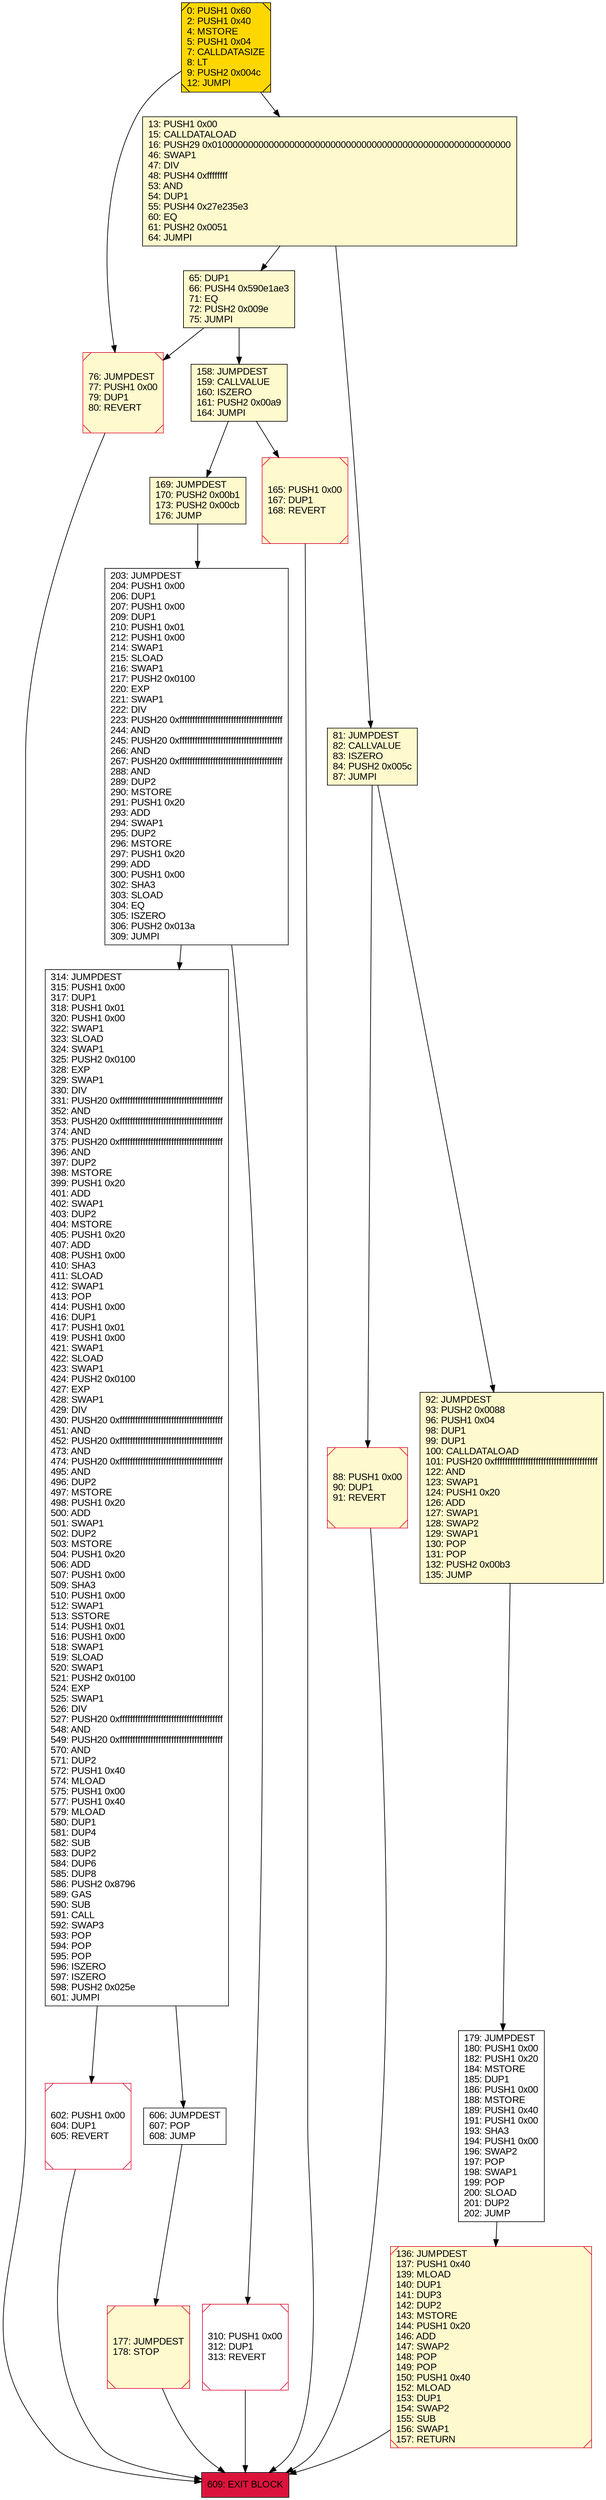 digraph G {
bgcolor=transparent rankdir=UD;
node [shape=box style=filled color=black fillcolor=white fontname=arial fontcolor=black];
609 [label="609: EXIT BLOCK\l" fillcolor=crimson ];
165 [label="165: PUSH1 0x00\l167: DUP1\l168: REVERT\l" fillcolor=lemonchiffon shape=Msquare color=crimson ];
177 [label="177: JUMPDEST\l178: STOP\l" fillcolor=lemonchiffon shape=Msquare color=crimson ];
0 [label="0: PUSH1 0x60\l2: PUSH1 0x40\l4: MSTORE\l5: PUSH1 0x04\l7: CALLDATASIZE\l8: LT\l9: PUSH2 0x004c\l12: JUMPI\l" fillcolor=lemonchiffon shape=Msquare fillcolor=gold ];
179 [label="179: JUMPDEST\l180: PUSH1 0x00\l182: PUSH1 0x20\l184: MSTORE\l185: DUP1\l186: PUSH1 0x00\l188: MSTORE\l189: PUSH1 0x40\l191: PUSH1 0x00\l193: SHA3\l194: PUSH1 0x00\l196: SWAP2\l197: POP\l198: SWAP1\l199: POP\l200: SLOAD\l201: DUP2\l202: JUMP\l" ];
76 [label="76: JUMPDEST\l77: PUSH1 0x00\l79: DUP1\l80: REVERT\l" fillcolor=lemonchiffon shape=Msquare color=crimson ];
203 [label="203: JUMPDEST\l204: PUSH1 0x00\l206: DUP1\l207: PUSH1 0x00\l209: DUP1\l210: PUSH1 0x01\l212: PUSH1 0x00\l214: SWAP1\l215: SLOAD\l216: SWAP1\l217: PUSH2 0x0100\l220: EXP\l221: SWAP1\l222: DIV\l223: PUSH20 0xffffffffffffffffffffffffffffffffffffffff\l244: AND\l245: PUSH20 0xffffffffffffffffffffffffffffffffffffffff\l266: AND\l267: PUSH20 0xffffffffffffffffffffffffffffffffffffffff\l288: AND\l289: DUP2\l290: MSTORE\l291: PUSH1 0x20\l293: ADD\l294: SWAP1\l295: DUP2\l296: MSTORE\l297: PUSH1 0x20\l299: ADD\l300: PUSH1 0x00\l302: SHA3\l303: SLOAD\l304: EQ\l305: ISZERO\l306: PUSH2 0x013a\l309: JUMPI\l" ];
81 [label="81: JUMPDEST\l82: CALLVALUE\l83: ISZERO\l84: PUSH2 0x005c\l87: JUMPI\l" fillcolor=lemonchiffon ];
158 [label="158: JUMPDEST\l159: CALLVALUE\l160: ISZERO\l161: PUSH2 0x00a9\l164: JUMPI\l" fillcolor=lemonchiffon ];
310 [label="310: PUSH1 0x00\l312: DUP1\l313: REVERT\l" shape=Msquare color=crimson ];
65 [label="65: DUP1\l66: PUSH4 0x590e1ae3\l71: EQ\l72: PUSH2 0x009e\l75: JUMPI\l" fillcolor=lemonchiffon ];
88 [label="88: PUSH1 0x00\l90: DUP1\l91: REVERT\l" fillcolor=lemonchiffon shape=Msquare color=crimson ];
606 [label="606: JUMPDEST\l607: POP\l608: JUMP\l" ];
169 [label="169: JUMPDEST\l170: PUSH2 0x00b1\l173: PUSH2 0x00cb\l176: JUMP\l" fillcolor=lemonchiffon ];
136 [label="136: JUMPDEST\l137: PUSH1 0x40\l139: MLOAD\l140: DUP1\l141: DUP3\l142: DUP2\l143: MSTORE\l144: PUSH1 0x20\l146: ADD\l147: SWAP2\l148: POP\l149: POP\l150: PUSH1 0x40\l152: MLOAD\l153: DUP1\l154: SWAP2\l155: SUB\l156: SWAP1\l157: RETURN\l" fillcolor=lemonchiffon shape=Msquare color=crimson ];
314 [label="314: JUMPDEST\l315: PUSH1 0x00\l317: DUP1\l318: PUSH1 0x01\l320: PUSH1 0x00\l322: SWAP1\l323: SLOAD\l324: SWAP1\l325: PUSH2 0x0100\l328: EXP\l329: SWAP1\l330: DIV\l331: PUSH20 0xffffffffffffffffffffffffffffffffffffffff\l352: AND\l353: PUSH20 0xffffffffffffffffffffffffffffffffffffffff\l374: AND\l375: PUSH20 0xffffffffffffffffffffffffffffffffffffffff\l396: AND\l397: DUP2\l398: MSTORE\l399: PUSH1 0x20\l401: ADD\l402: SWAP1\l403: DUP2\l404: MSTORE\l405: PUSH1 0x20\l407: ADD\l408: PUSH1 0x00\l410: SHA3\l411: SLOAD\l412: SWAP1\l413: POP\l414: PUSH1 0x00\l416: DUP1\l417: PUSH1 0x01\l419: PUSH1 0x00\l421: SWAP1\l422: SLOAD\l423: SWAP1\l424: PUSH2 0x0100\l427: EXP\l428: SWAP1\l429: DIV\l430: PUSH20 0xffffffffffffffffffffffffffffffffffffffff\l451: AND\l452: PUSH20 0xffffffffffffffffffffffffffffffffffffffff\l473: AND\l474: PUSH20 0xffffffffffffffffffffffffffffffffffffffff\l495: AND\l496: DUP2\l497: MSTORE\l498: PUSH1 0x20\l500: ADD\l501: SWAP1\l502: DUP2\l503: MSTORE\l504: PUSH1 0x20\l506: ADD\l507: PUSH1 0x00\l509: SHA3\l510: PUSH1 0x00\l512: SWAP1\l513: SSTORE\l514: PUSH1 0x01\l516: PUSH1 0x00\l518: SWAP1\l519: SLOAD\l520: SWAP1\l521: PUSH2 0x0100\l524: EXP\l525: SWAP1\l526: DIV\l527: PUSH20 0xffffffffffffffffffffffffffffffffffffffff\l548: AND\l549: PUSH20 0xffffffffffffffffffffffffffffffffffffffff\l570: AND\l571: DUP2\l572: PUSH1 0x40\l574: MLOAD\l575: PUSH1 0x00\l577: PUSH1 0x40\l579: MLOAD\l580: DUP1\l581: DUP4\l582: SUB\l583: DUP2\l584: DUP6\l585: DUP8\l586: PUSH2 0x8796\l589: GAS\l590: SUB\l591: CALL\l592: SWAP3\l593: POP\l594: POP\l595: POP\l596: ISZERO\l597: ISZERO\l598: PUSH2 0x025e\l601: JUMPI\l" ];
602 [label="602: PUSH1 0x00\l604: DUP1\l605: REVERT\l" shape=Msquare color=crimson ];
13 [label="13: PUSH1 0x00\l15: CALLDATALOAD\l16: PUSH29 0x0100000000000000000000000000000000000000000000000000000000\l46: SWAP1\l47: DIV\l48: PUSH4 0xffffffff\l53: AND\l54: DUP1\l55: PUSH4 0x27e235e3\l60: EQ\l61: PUSH2 0x0051\l64: JUMPI\l" fillcolor=lemonchiffon ];
92 [label="92: JUMPDEST\l93: PUSH2 0x0088\l96: PUSH1 0x04\l98: DUP1\l99: DUP1\l100: CALLDATALOAD\l101: PUSH20 0xffffffffffffffffffffffffffffffffffffffff\l122: AND\l123: SWAP1\l124: PUSH1 0x20\l126: ADD\l127: SWAP1\l128: SWAP2\l129: SWAP1\l130: POP\l131: POP\l132: PUSH2 0x00b3\l135: JUMP\l" fillcolor=lemonchiffon ];
314 -> 602;
314 -> 606;
177 -> 609;
81 -> 88;
81 -> 92;
158 -> 165;
179 -> 136;
92 -> 179;
88 -> 609;
136 -> 609;
602 -> 609;
203 -> 310;
606 -> 177;
13 -> 65;
165 -> 609;
76 -> 609;
13 -> 81;
158 -> 169;
65 -> 158;
0 -> 76;
65 -> 76;
169 -> 203;
310 -> 609;
203 -> 314;
0 -> 13;
}